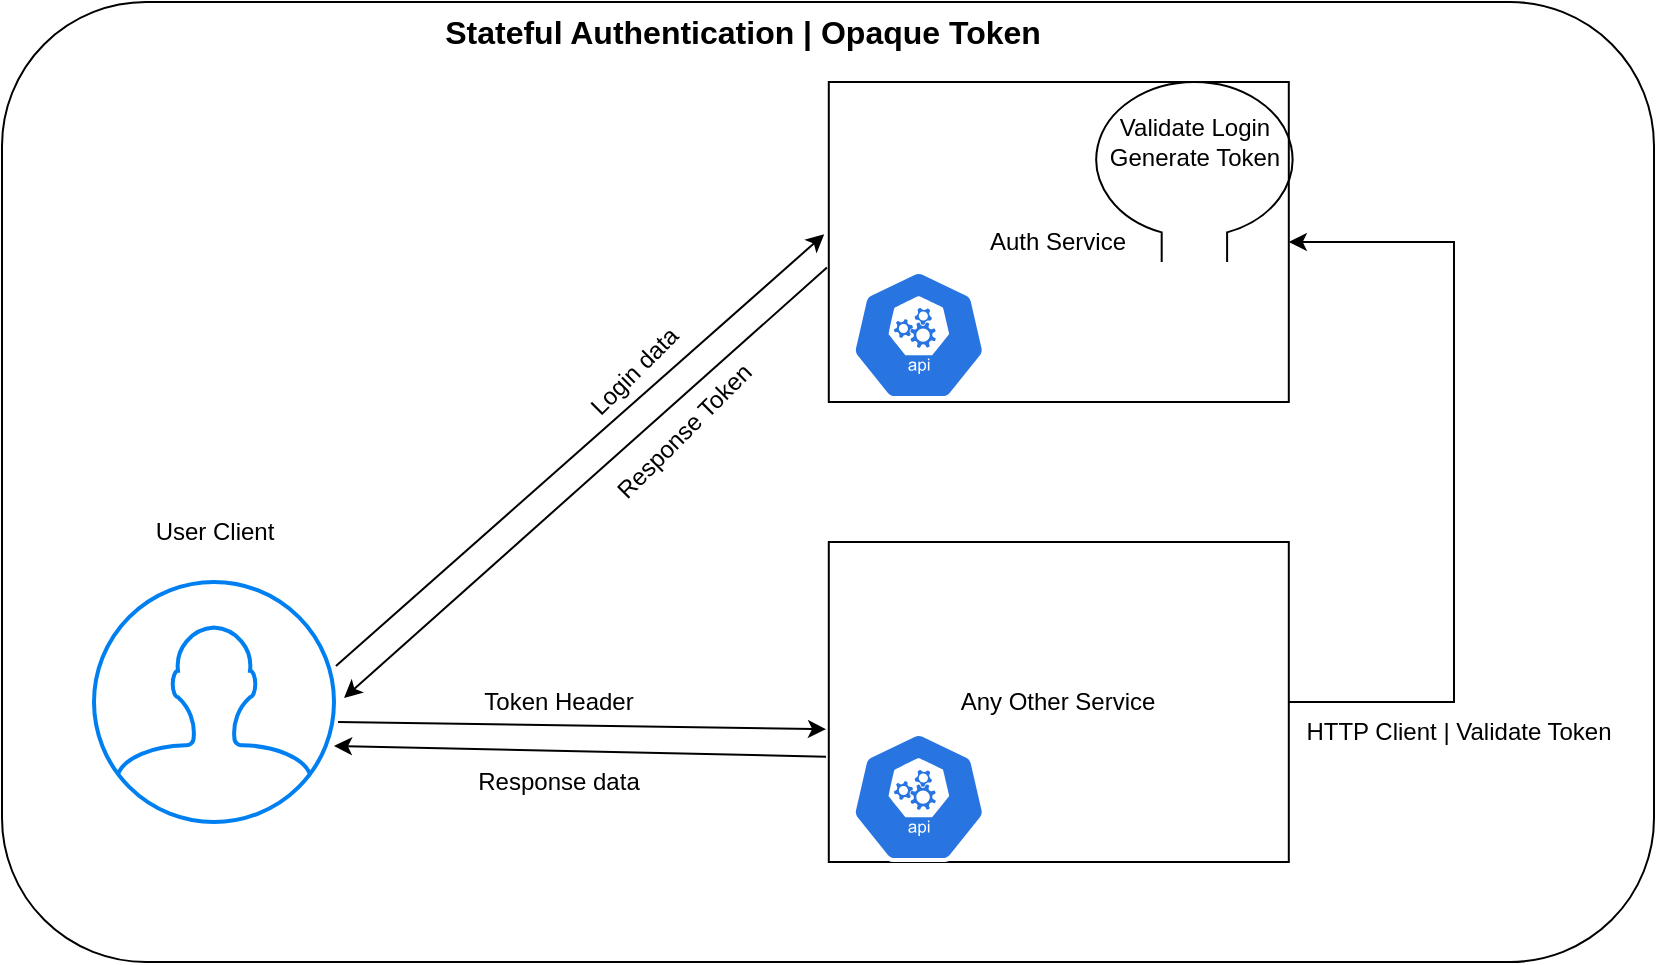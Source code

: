 <mxfile version="20.8.5" type="device"><diagram id="1vCLKZEiFXJR58ENM_x7" name="Página-1"><mxGraphModel dx="1050" dy="1727" grid="1" gridSize="10" guides="1" tooltips="1" connect="1" arrows="1" fold="1" page="1" pageScale="1" pageWidth="827" pageHeight="1169" math="0" shadow="0"><root><mxCell id="0"/><mxCell id="1" parent="0"/><mxCell id="ovN2e8YDACNrM7obAxMS-1" value="" style="rounded=1;whiteSpace=wrap;html=1;fontStyle=1" parent="1" vertex="1"><mxGeometry x="44" y="-130" width="826" height="480" as="geometry"/></mxCell><mxCell id="ovN2e8YDACNrM7obAxMS-2" value="" style="html=1;verticalLabelPosition=bottom;align=center;labelBackgroundColor=#ffffff;verticalAlign=top;strokeWidth=2;strokeColor=#0080F0;shadow=0;dashed=0;shape=mxgraph.ios7.icons.user;" parent="1" vertex="1"><mxGeometry x="90" y="160" width="120" height="120" as="geometry"/></mxCell><mxCell id="ovN2e8YDACNrM7obAxMS-3" value="" style="endArrow=classic;html=1;rounded=0;exitX=1.008;exitY=0.35;exitDx=0;exitDy=0;exitPerimeter=0;entryX=-0.01;entryY=0.476;entryDx=0;entryDy=0;entryPerimeter=0;" parent="1" source="ovN2e8YDACNrM7obAxMS-2" target="ovN2e8YDACNrM7obAxMS-22" edge="1"><mxGeometry width="50" height="50" relative="1" as="geometry"><mxPoint x="390" y="270" as="sourcePoint"/><mxPoint x="460" y="60" as="targetPoint"/></mxGeometry></mxCell><mxCell id="ovN2e8YDACNrM7obAxMS-4" value="Login data" style="text;html=1;align=center;verticalAlign=middle;resizable=0;points=[];autosize=1;strokeColor=none;fillColor=none;rotation=-45;" parent="1" vertex="1"><mxGeometry x="320" y="40" width="80" height="30" as="geometry"/></mxCell><mxCell id="ovN2e8YDACNrM7obAxMS-5" value="" style="endArrow=classic;html=1;rounded=0;entryX=1.042;entryY=0.483;entryDx=0;entryDy=0;entryPerimeter=0;exitX=-0.004;exitY=0.58;exitDx=0;exitDy=0;exitPerimeter=0;" parent="1" source="ovN2e8YDACNrM7obAxMS-22" target="ovN2e8YDACNrM7obAxMS-2" edge="1"><mxGeometry width="50" height="50" relative="1" as="geometry"><mxPoint x="460" y="90" as="sourcePoint"/><mxPoint x="440" y="220" as="targetPoint"/></mxGeometry></mxCell><mxCell id="ovN2e8YDACNrM7obAxMS-6" value="Response Token" style="text;html=1;align=center;verticalAlign=middle;resizable=0;points=[];autosize=1;strokeColor=none;fillColor=none;rotation=-45;" parent="1" vertex="1"><mxGeometry x="330" y="70" width="110" height="30" as="geometry"/></mxCell><mxCell id="ovN2e8YDACNrM7obAxMS-7" value="User Client" style="text;html=1;align=center;verticalAlign=middle;resizable=0;points=[];autosize=1;strokeColor=none;fillColor=none;" parent="1" vertex="1"><mxGeometry x="110" y="120" width="80" height="30" as="geometry"/></mxCell><mxCell id="ovN2e8YDACNrM7obAxMS-8" value="Any Other Service" style="rounded=0;whiteSpace=wrap;html=1;" parent="1" vertex="1"><mxGeometry x="457.4" y="140" width="230" height="160" as="geometry"/></mxCell><mxCell id="ovN2e8YDACNrM7obAxMS-10" value="" style="endArrow=classic;html=1;rounded=0;exitX=1.017;exitY=0.583;exitDx=0;exitDy=0;exitPerimeter=0;entryX=-0.006;entryY=0.585;entryDx=0;entryDy=0;entryPerimeter=0;" parent="1" source="ovN2e8YDACNrM7obAxMS-2" target="ovN2e8YDACNrM7obAxMS-8" edge="1"><mxGeometry width="50" height="50" relative="1" as="geometry"><mxPoint x="220.96" y="212" as="sourcePoint"/><mxPoint x="470" y="95" as="targetPoint"/></mxGeometry></mxCell><mxCell id="ovN2e8YDACNrM7obAxMS-11" value="Token Header" style="text;html=1;align=center;verticalAlign=middle;resizable=0;points=[];autosize=1;strokeColor=none;fillColor=none;" parent="1" vertex="1"><mxGeometry x="277.4" y="205" width="90" height="30" as="geometry"/></mxCell><mxCell id="ovN2e8YDACNrM7obAxMS-12" value="" style="endArrow=classic;html=1;rounded=0;exitX=-0.006;exitY=0.671;exitDx=0;exitDy=0;exitPerimeter=0;entryX=1;entryY=0.683;entryDx=0;entryDy=0;entryPerimeter=0;" parent="1" source="ovN2e8YDACNrM7obAxMS-8" target="ovN2e8YDACNrM7obAxMS-2" edge="1"><mxGeometry width="50" height="50" relative="1" as="geometry"><mxPoint x="390" y="300" as="sourcePoint"/><mxPoint x="220" y="250" as="targetPoint"/></mxGeometry></mxCell><mxCell id="ovN2e8YDACNrM7obAxMS-13" value="Response data" style="text;html=1;align=center;verticalAlign=middle;resizable=0;points=[];autosize=1;strokeColor=none;fillColor=none;" parent="1" vertex="1"><mxGeometry x="272.4" y="245" width="100" height="30" as="geometry"/></mxCell><mxCell id="ovN2e8YDACNrM7obAxMS-22" value="&lt;div&gt;Auth Service&lt;/div&gt;" style="rounded=0;whiteSpace=wrap;html=1;" parent="1" vertex="1"><mxGeometry x="457.4" y="-90" width="230" height="160" as="geometry"/></mxCell><mxCell id="ovN2e8YDACNrM7obAxMS-23" value="" style="verticalLabelPosition=bottom;shadow=0;dashed=0;align=center;html=1;verticalAlign=top;shape=mxgraph.electrical.radio.loop_antenna;" parent="1" vertex="1"><mxGeometry x="587.8" y="-90" width="104.8" height="90" as="geometry"/></mxCell><mxCell id="ovN2e8YDACNrM7obAxMS-24" value="&lt;div&gt;Validate Login&lt;br&gt;&lt;/div&gt;&lt;div&gt;Generate Token&lt;br&gt;&lt;/div&gt;" style="text;html=1;align=center;verticalAlign=middle;resizable=0;points=[];autosize=1;strokeColor=none;fillColor=none;" parent="1" vertex="1"><mxGeometry x="585.2" y="-80" width="110" height="40" as="geometry"/></mxCell><mxCell id="ovN2e8YDACNrM7obAxMS-25" value="&lt;b style=&quot;font-size: 16px;&quot;&gt;Stateful Authentication | Opaque Token&lt;br style=&quot;font-size: 16px;&quot;&gt;&lt;/b&gt;" style="text;html=1;align=center;verticalAlign=middle;resizable=0;points=[];autosize=1;strokeColor=none;fillColor=none;fontSize=16;" parent="1" vertex="1"><mxGeometry x="254" y="-130" width="320" height="30" as="geometry"/></mxCell><mxCell id="ovN2e8YDACNrM7obAxMS-27" value="" style="endArrow=classic;html=1;rounded=0;entryX=1;entryY=0.5;entryDx=0;entryDy=0;exitX=1;exitY=0.5;exitDx=0;exitDy=0;" parent="1" source="ovN2e8YDACNrM7obAxMS-8" target="ovN2e8YDACNrM7obAxMS-22" edge="1"><mxGeometry width="50" height="50" relative="1" as="geometry"><mxPoint x="730" y="190" as="sourcePoint"/><mxPoint x="780" y="140" as="targetPoint"/><Array as="points"><mxPoint x="770" y="220"/><mxPoint x="770" y="-10"/></Array></mxGeometry></mxCell><mxCell id="ovN2e8YDACNrM7obAxMS-28" value="HTTP Client | Validate Token" style="text;html=1;align=center;verticalAlign=middle;resizable=0;points=[];autosize=1;strokeColor=none;fillColor=none;" parent="1" vertex="1"><mxGeometry x="687.4" y="220" width="170" height="30" as="geometry"/></mxCell><mxCell id="ArHAOVNFi6TB6pnl3oRA-1" value="" style="sketch=0;html=1;dashed=0;whitespace=wrap;fillColor=#2875E2;strokeColor=#ffffff;points=[[0.005,0.63,0],[0.1,0.2,0],[0.9,0.2,0],[0.5,0,0],[0.995,0.63,0],[0.72,0.99,0],[0.5,1,0],[0.28,0.99,0]];verticalLabelPosition=bottom;align=center;verticalAlign=top;shape=mxgraph.kubernetes.icon;prIcon=api" parent="1" vertex="1"><mxGeometry x="457.4" y="4" width="90" height="65" as="geometry"/></mxCell><mxCell id="ArHAOVNFi6TB6pnl3oRA-2" value="" style="sketch=0;html=1;dashed=0;whitespace=wrap;fillColor=#2875E2;strokeColor=#ffffff;points=[[0.005,0.63,0],[0.1,0.2,0],[0.9,0.2,0],[0.5,0,0],[0.995,0.63,0],[0.72,0.99,0],[0.5,1,0],[0.28,0.99,0]];verticalLabelPosition=bottom;align=center;verticalAlign=top;shape=mxgraph.kubernetes.icon;prIcon=api" parent="1" vertex="1"><mxGeometry x="457.4" y="235" width="90" height="65" as="geometry"/></mxCell></root></mxGraphModel></diagram></mxfile>